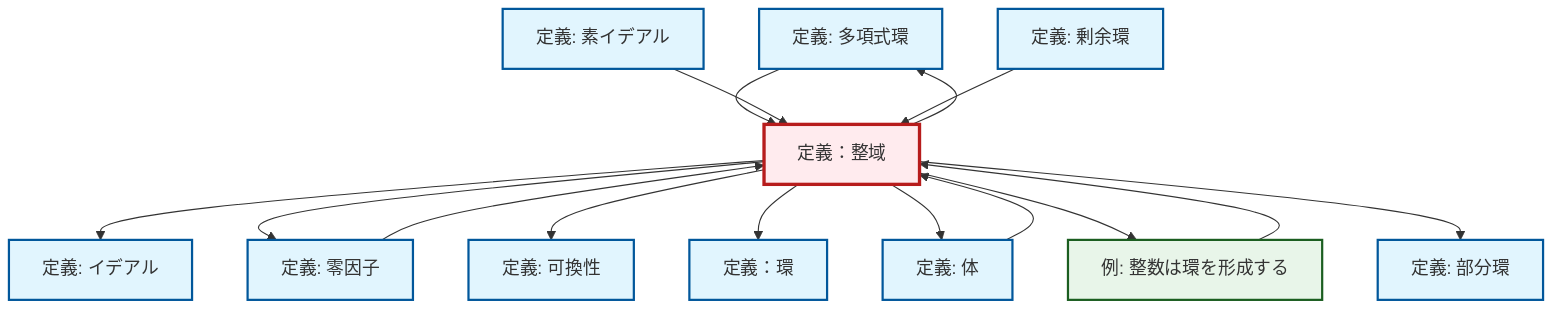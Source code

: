 graph TD
    classDef definition fill:#e1f5fe,stroke:#01579b,stroke-width:2px
    classDef theorem fill:#f3e5f5,stroke:#4a148c,stroke-width:2px
    classDef axiom fill:#fff3e0,stroke:#e65100,stroke-width:2px
    classDef example fill:#e8f5e9,stroke:#1b5e20,stroke-width:2px
    classDef current fill:#ffebee,stroke:#b71c1c,stroke-width:3px
    def-subring["定義: 部分環"]:::definition
    def-polynomial-ring["定義: 多項式環"]:::definition
    def-quotient-ring["定義: 剰余環"]:::definition
    def-commutativity["定義: 可換性"]:::definition
    def-ring["定義：環"]:::definition
    ex-integers-ring["例: 整数は環を形成する"]:::example
    def-prime-ideal["定義: 素イデアル"]:::definition
    def-zero-divisor["定義: 零因子"]:::definition
    def-ideal["定義: イデアル"]:::definition
    def-field["定義: 体"]:::definition
    def-integral-domain["定義：整域"]:::definition
    def-polynomial-ring --> def-integral-domain
    def-prime-ideal --> def-integral-domain
    def-integral-domain --> def-ideal
    def-integral-domain --> def-zero-divisor
    def-integral-domain --> def-commutativity
    def-integral-domain --> def-ring
    def-integral-domain --> def-field
    ex-integers-ring --> def-integral-domain
    def-quotient-ring --> def-integral-domain
    def-zero-divisor --> def-integral-domain
    def-field --> def-integral-domain
    def-integral-domain --> ex-integers-ring
    def-integral-domain --> def-polynomial-ring
    def-integral-domain --> def-subring
    class def-integral-domain current
